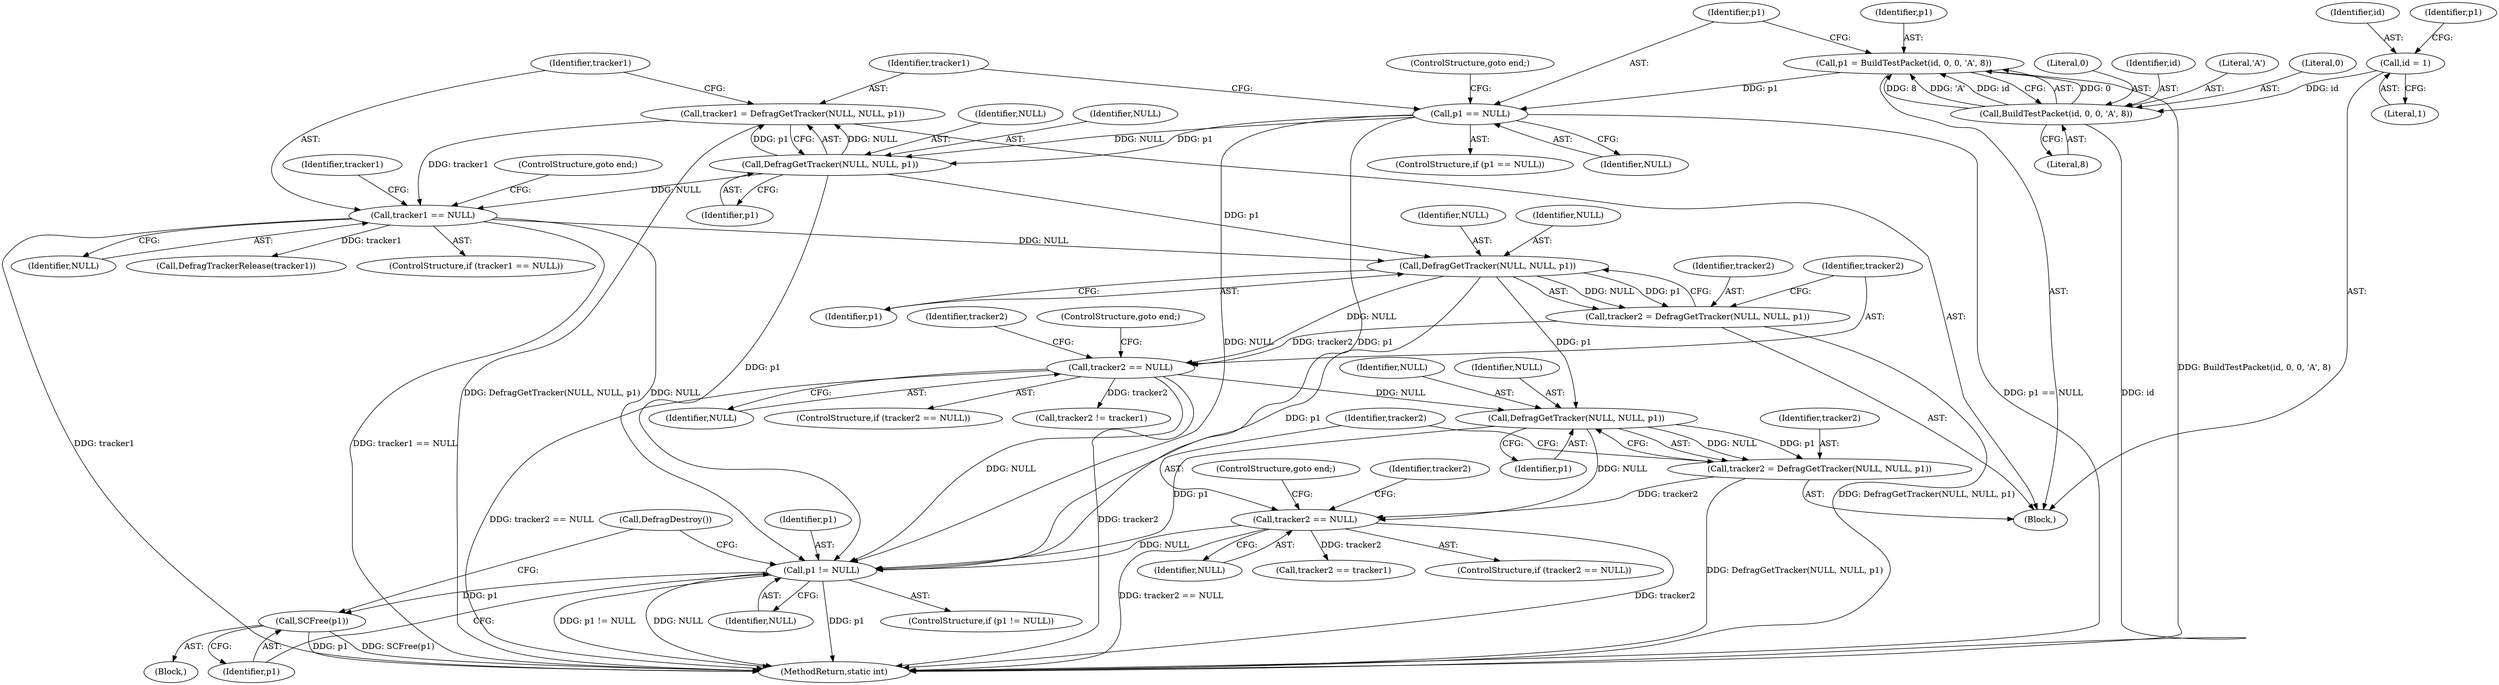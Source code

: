 digraph "1_suricata_4a04f814b15762eb446a5ead4d69d021512df6f8_10@pointer" {
"1000222" [label="(Call,p1 != NULL)"];
"1000170" [label="(Call,DefragGetTracker(NULL, NULL, p1))"];
"1000149" [label="(Call,tracker1 == NULL)"];
"1000142" [label="(Call,tracker1 = DefragGetTracker(NULL, NULL, p1))"];
"1000144" [label="(Call,DefragGetTracker(NULL, NULL, p1))"];
"1000137" [label="(Call,p1 == NULL)"];
"1000128" [label="(Call,p1 = BuildTestPacket(id, 0, 0, 'A', 8))"];
"1000130" [label="(Call,BuildTestPacket(id, 0, 0, 'A', 8))"];
"1000112" [label="(Call,id = 1)"];
"1000195" [label="(Call,DefragGetTracker(NULL, NULL, p1))"];
"1000175" [label="(Call,tracker2 == NULL)"];
"1000168" [label="(Call,tracker2 = DefragGetTracker(NULL, NULL, p1))"];
"1000200" [label="(Call,tracker2 == NULL)"];
"1000193" [label="(Call,tracker2 = DefragGetTracker(NULL, NULL, p1))"];
"1000226" [label="(Call,SCFree(p1))"];
"1000151" [label="(Identifier,NULL)"];
"1000150" [label="(Identifier,tracker1)"];
"1000226" [label="(Call,SCFree(p1))"];
"1000117" [label="(Identifier,p1)"];
"1000175" [label="(Call,tracker2 == NULL)"];
"1000143" [label="(Identifier,tracker1)"];
"1000141" [label="(ControlStructure,goto end;)"];
"1000222" [label="(Call,p1 != NULL)"];
"1000142" [label="(Call,tracker1 = DefragGetTracker(NULL, NULL, p1))"];
"1000181" [label="(Call,tracker2 != tracker1)"];
"1000176" [label="(Identifier,tracker2)"];
"1000128" [label="(Call,p1 = BuildTestPacket(id, 0, 0, 'A', 8))"];
"1000169" [label="(Identifier,tracker2)"];
"1000206" [label="(Call,tracker2 == tracker1)"];
"1000231" [label="(MethodReturn,static int)"];
"1000136" [label="(ControlStructure,if (p1 == NULL))"];
"1000166" [label="(Call,DefragTrackerRelease(tracker1))"];
"1000133" [label="(Literal,0)"];
"1000139" [label="(Identifier,NULL)"];
"1000177" [label="(Identifier,NULL)"];
"1000194" [label="(Identifier,tracker2)"];
"1000144" [label="(Call,DefragGetTracker(NULL, NULL, p1))"];
"1000131" [label="(Identifier,id)"];
"1000153" [label="(ControlStructure,goto end;)"];
"1000134" [label="(Literal,'A')"];
"1000228" [label="(Call,DefragDestroy())"];
"1000130" [label="(Call,BuildTestPacket(id, 0, 0, 'A', 8))"];
"1000221" [label="(ControlStructure,if (p1 != NULL))"];
"1000135" [label="(Literal,8)"];
"1000112" [label="(Call,id = 1)"];
"1000114" [label="(Literal,1)"];
"1000174" [label="(ControlStructure,if (tracker2 == NULL))"];
"1000204" [label="(ControlStructure,goto end;)"];
"1000137" [label="(Call,p1 == NULL)"];
"1000171" [label="(Identifier,NULL)"];
"1000193" [label="(Call,tracker2 = DefragGetTracker(NULL, NULL, p1))"];
"1000156" [label="(Identifier,tracker1)"];
"1000200" [label="(Call,tracker2 == NULL)"];
"1000225" [label="(Block,)"];
"1000197" [label="(Identifier,NULL)"];
"1000223" [label="(Identifier,p1)"];
"1000182" [label="(Identifier,tracker2)"];
"1000173" [label="(Identifier,p1)"];
"1000207" [label="(Identifier,tracker2)"];
"1000147" [label="(Identifier,p1)"];
"1000198" [label="(Identifier,p1)"];
"1000195" [label="(Call,DefragGetTracker(NULL, NULL, p1))"];
"1000138" [label="(Identifier,p1)"];
"1000179" [label="(ControlStructure,goto end;)"];
"1000145" [label="(Identifier,NULL)"];
"1000170" [label="(Call,DefragGetTracker(NULL, NULL, p1))"];
"1000113" [label="(Identifier,id)"];
"1000199" [label="(ControlStructure,if (tracker2 == NULL))"];
"1000149" [label="(Call,tracker1 == NULL)"];
"1000196" [label="(Identifier,NULL)"];
"1000106" [label="(Block,)"];
"1000129" [label="(Identifier,p1)"];
"1000168" [label="(Call,tracker2 = DefragGetTracker(NULL, NULL, p1))"];
"1000202" [label="(Identifier,NULL)"];
"1000224" [label="(Identifier,NULL)"];
"1000146" [label="(Identifier,NULL)"];
"1000201" [label="(Identifier,tracker2)"];
"1000148" [label="(ControlStructure,if (tracker1 == NULL))"];
"1000132" [label="(Literal,0)"];
"1000227" [label="(Identifier,p1)"];
"1000172" [label="(Identifier,NULL)"];
"1000222" -> "1000221"  [label="AST: "];
"1000222" -> "1000224"  [label="CFG: "];
"1000223" -> "1000222"  [label="AST: "];
"1000224" -> "1000222"  [label="AST: "];
"1000227" -> "1000222"  [label="CFG: "];
"1000228" -> "1000222"  [label="CFG: "];
"1000222" -> "1000231"  [label="DDG: p1"];
"1000222" -> "1000231"  [label="DDG: p1 != NULL"];
"1000222" -> "1000231"  [label="DDG: NULL"];
"1000170" -> "1000222"  [label="DDG: p1"];
"1000137" -> "1000222"  [label="DDG: p1"];
"1000137" -> "1000222"  [label="DDG: NULL"];
"1000144" -> "1000222"  [label="DDG: p1"];
"1000195" -> "1000222"  [label="DDG: p1"];
"1000149" -> "1000222"  [label="DDG: NULL"];
"1000175" -> "1000222"  [label="DDG: NULL"];
"1000200" -> "1000222"  [label="DDG: NULL"];
"1000222" -> "1000226"  [label="DDG: p1"];
"1000170" -> "1000168"  [label="AST: "];
"1000170" -> "1000173"  [label="CFG: "];
"1000171" -> "1000170"  [label="AST: "];
"1000172" -> "1000170"  [label="AST: "];
"1000173" -> "1000170"  [label="AST: "];
"1000168" -> "1000170"  [label="CFG: "];
"1000170" -> "1000168"  [label="DDG: NULL"];
"1000170" -> "1000168"  [label="DDG: p1"];
"1000149" -> "1000170"  [label="DDG: NULL"];
"1000144" -> "1000170"  [label="DDG: p1"];
"1000170" -> "1000175"  [label="DDG: NULL"];
"1000170" -> "1000195"  [label="DDG: p1"];
"1000149" -> "1000148"  [label="AST: "];
"1000149" -> "1000151"  [label="CFG: "];
"1000150" -> "1000149"  [label="AST: "];
"1000151" -> "1000149"  [label="AST: "];
"1000153" -> "1000149"  [label="CFG: "];
"1000156" -> "1000149"  [label="CFG: "];
"1000149" -> "1000231"  [label="DDG: tracker1 == NULL"];
"1000149" -> "1000231"  [label="DDG: tracker1"];
"1000142" -> "1000149"  [label="DDG: tracker1"];
"1000144" -> "1000149"  [label="DDG: NULL"];
"1000149" -> "1000166"  [label="DDG: tracker1"];
"1000142" -> "1000106"  [label="AST: "];
"1000142" -> "1000144"  [label="CFG: "];
"1000143" -> "1000142"  [label="AST: "];
"1000144" -> "1000142"  [label="AST: "];
"1000150" -> "1000142"  [label="CFG: "];
"1000142" -> "1000231"  [label="DDG: DefragGetTracker(NULL, NULL, p1)"];
"1000144" -> "1000142"  [label="DDG: NULL"];
"1000144" -> "1000142"  [label="DDG: p1"];
"1000144" -> "1000147"  [label="CFG: "];
"1000145" -> "1000144"  [label="AST: "];
"1000146" -> "1000144"  [label="AST: "];
"1000147" -> "1000144"  [label="AST: "];
"1000137" -> "1000144"  [label="DDG: NULL"];
"1000137" -> "1000144"  [label="DDG: p1"];
"1000137" -> "1000136"  [label="AST: "];
"1000137" -> "1000139"  [label="CFG: "];
"1000138" -> "1000137"  [label="AST: "];
"1000139" -> "1000137"  [label="AST: "];
"1000141" -> "1000137"  [label="CFG: "];
"1000143" -> "1000137"  [label="CFG: "];
"1000137" -> "1000231"  [label="DDG: p1 == NULL"];
"1000128" -> "1000137"  [label="DDG: p1"];
"1000128" -> "1000106"  [label="AST: "];
"1000128" -> "1000130"  [label="CFG: "];
"1000129" -> "1000128"  [label="AST: "];
"1000130" -> "1000128"  [label="AST: "];
"1000138" -> "1000128"  [label="CFG: "];
"1000128" -> "1000231"  [label="DDG: BuildTestPacket(id, 0, 0, 'A', 8)"];
"1000130" -> "1000128"  [label="DDG: 0"];
"1000130" -> "1000128"  [label="DDG: 8"];
"1000130" -> "1000128"  [label="DDG: 'A'"];
"1000130" -> "1000128"  [label="DDG: id"];
"1000130" -> "1000135"  [label="CFG: "];
"1000131" -> "1000130"  [label="AST: "];
"1000132" -> "1000130"  [label="AST: "];
"1000133" -> "1000130"  [label="AST: "];
"1000134" -> "1000130"  [label="AST: "];
"1000135" -> "1000130"  [label="AST: "];
"1000130" -> "1000231"  [label="DDG: id"];
"1000112" -> "1000130"  [label="DDG: id"];
"1000112" -> "1000106"  [label="AST: "];
"1000112" -> "1000114"  [label="CFG: "];
"1000113" -> "1000112"  [label="AST: "];
"1000114" -> "1000112"  [label="AST: "];
"1000117" -> "1000112"  [label="CFG: "];
"1000195" -> "1000193"  [label="AST: "];
"1000195" -> "1000198"  [label="CFG: "];
"1000196" -> "1000195"  [label="AST: "];
"1000197" -> "1000195"  [label="AST: "];
"1000198" -> "1000195"  [label="AST: "];
"1000193" -> "1000195"  [label="CFG: "];
"1000195" -> "1000193"  [label="DDG: NULL"];
"1000195" -> "1000193"  [label="DDG: p1"];
"1000175" -> "1000195"  [label="DDG: NULL"];
"1000195" -> "1000200"  [label="DDG: NULL"];
"1000175" -> "1000174"  [label="AST: "];
"1000175" -> "1000177"  [label="CFG: "];
"1000176" -> "1000175"  [label="AST: "];
"1000177" -> "1000175"  [label="AST: "];
"1000179" -> "1000175"  [label="CFG: "];
"1000182" -> "1000175"  [label="CFG: "];
"1000175" -> "1000231"  [label="DDG: tracker2"];
"1000175" -> "1000231"  [label="DDG: tracker2 == NULL"];
"1000168" -> "1000175"  [label="DDG: tracker2"];
"1000175" -> "1000181"  [label="DDG: tracker2"];
"1000168" -> "1000106"  [label="AST: "];
"1000169" -> "1000168"  [label="AST: "];
"1000176" -> "1000168"  [label="CFG: "];
"1000168" -> "1000231"  [label="DDG: DefragGetTracker(NULL, NULL, p1)"];
"1000200" -> "1000199"  [label="AST: "];
"1000200" -> "1000202"  [label="CFG: "];
"1000201" -> "1000200"  [label="AST: "];
"1000202" -> "1000200"  [label="AST: "];
"1000204" -> "1000200"  [label="CFG: "];
"1000207" -> "1000200"  [label="CFG: "];
"1000200" -> "1000231"  [label="DDG: tracker2 == NULL"];
"1000200" -> "1000231"  [label="DDG: tracker2"];
"1000193" -> "1000200"  [label="DDG: tracker2"];
"1000200" -> "1000206"  [label="DDG: tracker2"];
"1000193" -> "1000106"  [label="AST: "];
"1000194" -> "1000193"  [label="AST: "];
"1000201" -> "1000193"  [label="CFG: "];
"1000193" -> "1000231"  [label="DDG: DefragGetTracker(NULL, NULL, p1)"];
"1000226" -> "1000225"  [label="AST: "];
"1000226" -> "1000227"  [label="CFG: "];
"1000227" -> "1000226"  [label="AST: "];
"1000228" -> "1000226"  [label="CFG: "];
"1000226" -> "1000231"  [label="DDG: p1"];
"1000226" -> "1000231"  [label="DDG: SCFree(p1)"];
}
